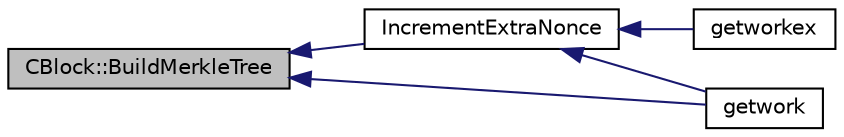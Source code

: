 digraph "CBlock::BuildMerkleTree"
{
  edge [fontname="Helvetica",fontsize="10",labelfontname="Helvetica",labelfontsize="10"];
  node [fontname="Helvetica",fontsize="10",shape=record];
  rankdir="LR";
  Node10 [label="CBlock::BuildMerkleTree",height=0.2,width=0.4,color="black", fillcolor="grey75", style="filled", fontcolor="black"];
  Node10 -> Node11 [dir="back",color="midnightblue",fontsize="10",style="solid",fontname="Helvetica"];
  Node11 [label="IncrementExtraNonce",height=0.2,width=0.4,color="black", fillcolor="white", style="filled",URL="$de/d13/miner_8h.html#a6f07c738a8aadffe748358e985b43d3f",tooltip="Modify the extranonce in a block. "];
  Node11 -> Node12 [dir="back",color="midnightblue",fontsize="10",style="solid",fontname="Helvetica"];
  Node12 [label="getworkex",height=0.2,width=0.4,color="black", fillcolor="white", style="filled",URL="$d4/ddd/rpcmining_8cpp.html#aa40f86dc468a3f2ef4a3bba99e20a069"];
  Node11 -> Node13 [dir="back",color="midnightblue",fontsize="10",style="solid",fontname="Helvetica"];
  Node13 [label="getwork",height=0.2,width=0.4,color="black", fillcolor="white", style="filled",URL="$d4/ddd/rpcmining_8cpp.html#a356be62c93d38267a7da9e1cb644d547"];
  Node10 -> Node13 [dir="back",color="midnightblue",fontsize="10",style="solid",fontname="Helvetica"];
}
